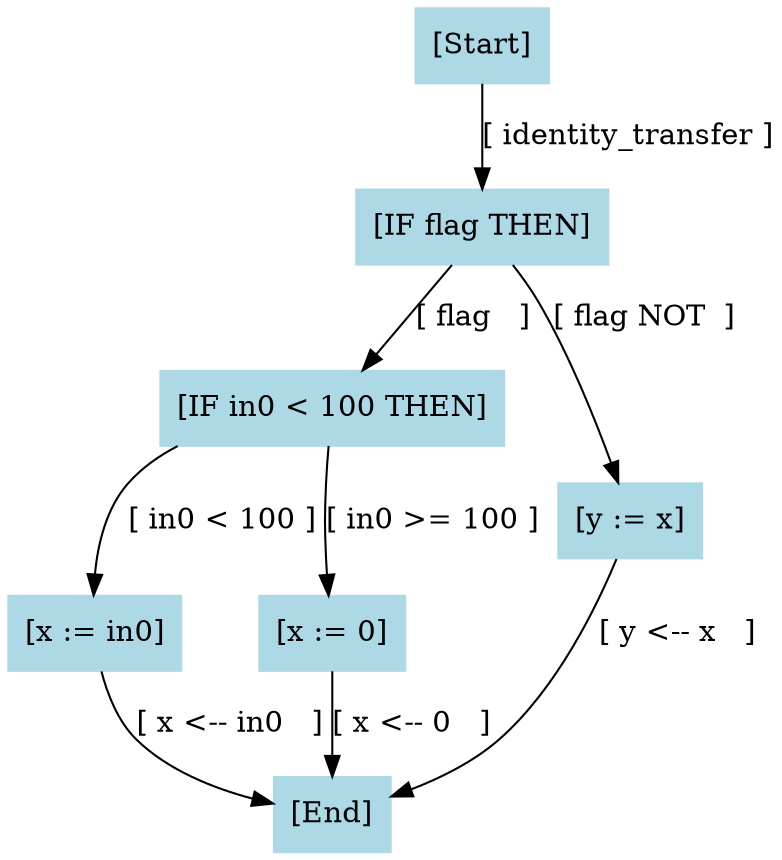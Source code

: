 digraph "CFG" {
"n0" [label="[Start]", color=lightblue,style=filled,shape=box]
"n1" [label="[IF flag THEN]", color=lightblue,style=filled,shape=box]
"n2" [label="[End]", color=lightblue,style=filled,shape=box]
"n3" [label="[IF in0 < 100 THEN]", color=lightblue,style=filled,shape=box]
"n4" [label="[y := x]", color=lightblue,style=filled,shape=box]
"n5" [label="[x := in0]", color=lightblue,style=filled,shape=box]
"n6" [label="[x := 0]", color=lightblue,style=filled,shape=box]
"n0" -> "n1" [label="[ identity_transfer ]",color=black]
"n1" -> "n3" [label="[ flag   ]",color=black]
"n1" -> "n4" [label="[ flag NOT  ]",color=black]
"n4" -> "n2" [label="[ y <-- x   ]",color=black]
"n3" -> "n5" [label="[ in0 < 100 ]",color=black]
"n5" -> "n2" [label="[ x <-- in0   ]",color=black]
"n3" -> "n6" [label="[ in0 >= 100 ]",color=black]
"n6" -> "n2" [label="[ x <-- 0   ]",color=black]
}
